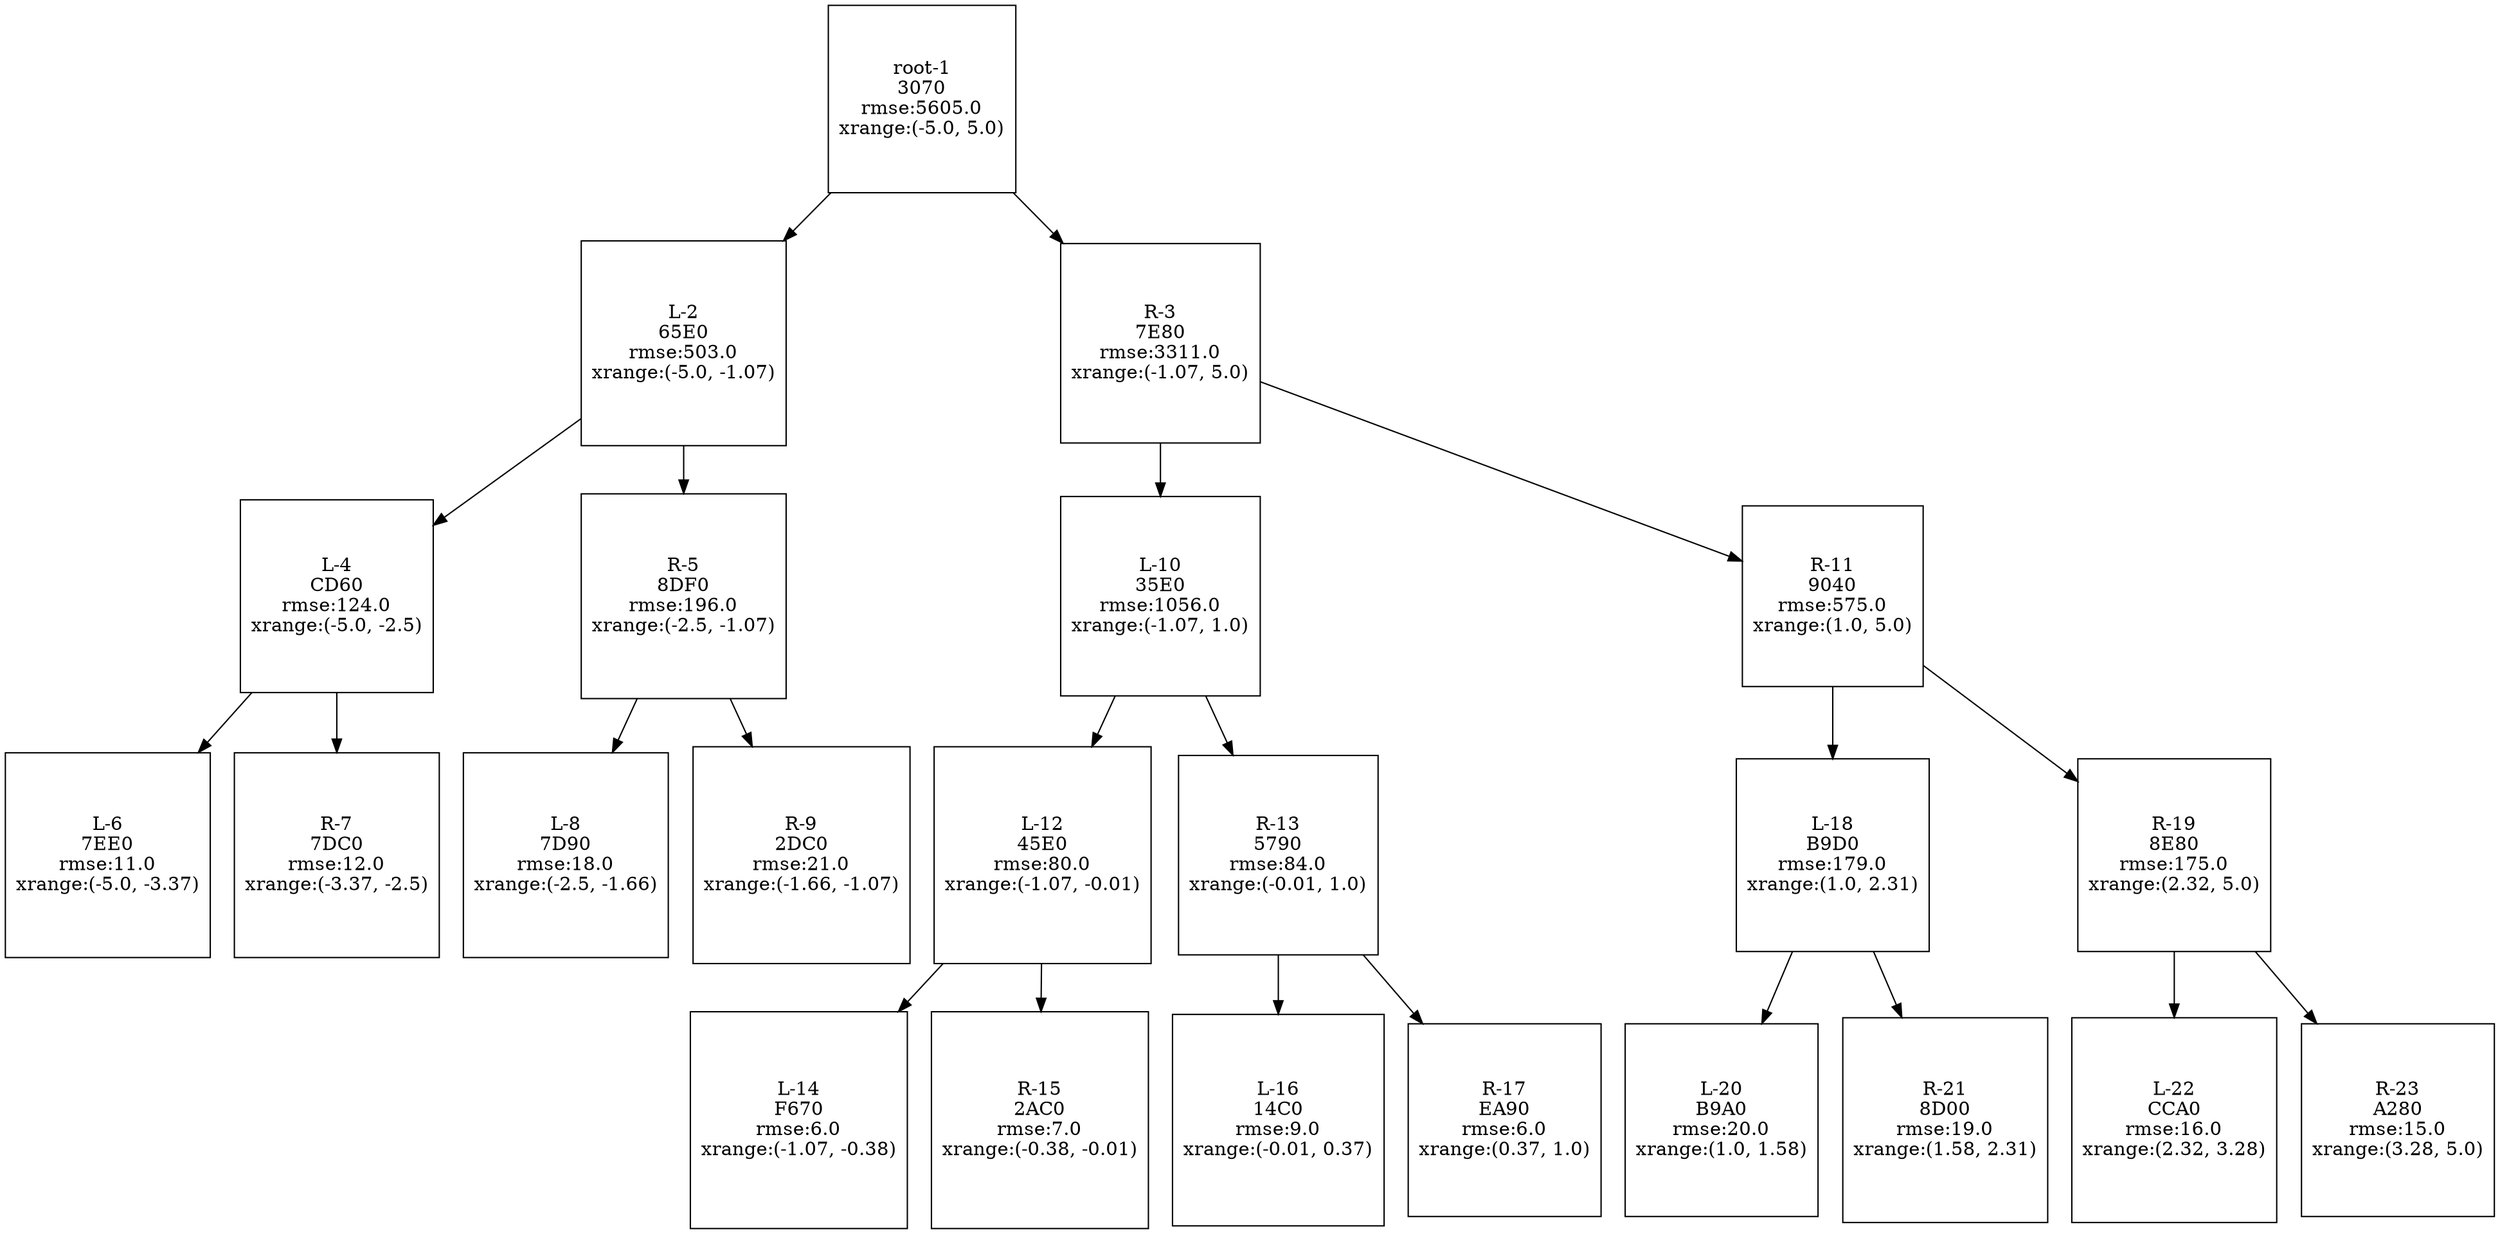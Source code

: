 digraph tree {
	"<__main__.BinaryTreeNode object at 0x0000019735283070>" [label="root-1
3070
rmse:5605.0
xrange:(-5.0, 5.0)", shape=square]
	"<__main__.BinaryTreeNode object at 0x0000019763CC65E0>" [label="L-2
65E0
rmse:503.0
xrange:(-5.0, -1.07)", shape=square]
	"<__main__.BinaryTreeNode object at 0x0000019735277E80>" [label="R-3
7E80
rmse:3311.0
xrange:(-1.07, 5.0)", shape=square]
	"<__main__.BinaryTreeNode object at 0x00000197679BCD60>" [label="L-4
CD60
rmse:124.0
xrange:(-5.0, -2.5)", shape=square]
	"<__main__.BinaryTreeNode object at 0x0000019766928DF0>" [label="R-5
8DF0
rmse:196.0
xrange:(-2.5, -1.07)", shape=square]
	"<__main__.BinaryTreeNode object at 0x0000019767AA35E0>" [label="L-10
35E0
rmse:1056.0
xrange:(-1.07, 1.0)", shape=square]
	"<__main__.BinaryTreeNode object at 0x0000019767B19040>" [label="R-11
9040
rmse:575.0
xrange:(1.0, 5.0)", shape=square]
	"<__main__.BinaryTreeNode object at 0x0000019735277EE0>" [label="L-6
7EE0
rmse:11.0
xrange:(-5.0, -3.37)", shape=square]
	"<__main__.BinaryTreeNode object at 0x0000019767A47DC0>" [label="R-7
7DC0
rmse:12.0
xrange:(-3.37, -2.5)", shape=square]
	"<__main__.BinaryTreeNode object at 0x0000019767A47D90>" [label="L-8
7D90
rmse:18.0
xrange:(-2.5, -1.66)", shape=square]
	"<__main__.BinaryTreeNode object at 0x0000019767AC2DC0>" [label="R-9
2DC0
rmse:21.0
xrange:(-1.66, -1.07)", shape=square]
	"<__main__.BinaryTreeNode object at 0x0000019767B445E0>" [label="L-12
45E0
rmse:80.0
xrange:(-1.07, -0.01)", shape=square]
	"<__main__.BinaryTreeNode object at 0x0000019767B35790>" [label="R-13
5790
rmse:84.0
xrange:(-0.01, 1.0)", shape=square]
	"<__main__.BinaryTreeNode object at 0x0000019767CEB9D0>" [label="L-18
B9D0
rmse:179.0
xrange:(1.0, 2.31)", shape=square]
	"<__main__.BinaryTreeNode object at 0x0000019767C18E80>" [label="R-19
8E80
rmse:175.0
xrange:(2.32, 5.0)", shape=square]
	"<__main__.BinaryTreeNode object at 0x0000019767B9F670>" [label="L-14
F670
rmse:6.0
xrange:(-1.07, -0.38)", shape=square]
	"<__main__.BinaryTreeNode object at 0x0000019767C12AC0>" [label="R-15
2AC0
rmse:7.0
xrange:(-0.38, -0.01)", shape=square]
	"<__main__.BinaryTreeNode object at 0x0000019767C214C0>" [label="L-16
14C0
rmse:9.0
xrange:(-0.01, 0.37)", shape=square]
	"<__main__.BinaryTreeNode object at 0x0000019767C7EA90>" [label="R-17
EA90
rmse:6.0
xrange:(0.37, 1.0)", shape=square]
	"<__main__.BinaryTreeNode object at 0x0000019767CEB9A0>" [label="L-20
B9A0
rmse:20.0
xrange:(1.0, 1.58)", shape=square]
	"<__main__.BinaryTreeNode object at 0x0000019767D68D00>" [label="R-21
8D00
rmse:19.0
xrange:(1.58, 2.31)", shape=square]
	"<__main__.BinaryTreeNode object at 0x0000019767DCCCA0>" [label="L-22
CCA0
rmse:16.0
xrange:(2.32, 3.28)", shape=square]
	"<__main__.BinaryTreeNode object at 0x0000019767D5A280>" [label="R-23
A280
rmse:15.0
xrange:(3.28, 5.0)", shape=square]

	"<__main__.BinaryTreeNode object at 0x0000019735283070>" -> "<__main__.BinaryTreeNode object at 0x0000019763CC65E0>"
	"<__main__.BinaryTreeNode object at 0x0000019735283070>" -> "<__main__.BinaryTreeNode object at 0x0000019735277E80>"
	"<__main__.BinaryTreeNode object at 0x0000019763CC65E0>" -> "<__main__.BinaryTreeNode object at 0x00000197679BCD60>"
	"<__main__.BinaryTreeNode object at 0x0000019763CC65E0>" -> "<__main__.BinaryTreeNode object at 0x0000019766928DF0>"
	"<__main__.BinaryTreeNode object at 0x0000019735277E80>" -> "<__main__.BinaryTreeNode object at 0x0000019767AA35E0>"
	"<__main__.BinaryTreeNode object at 0x0000019735277E80>" -> "<__main__.BinaryTreeNode object at 0x0000019767B19040>"
	"<__main__.BinaryTreeNode object at 0x00000197679BCD60>" -> "<__main__.BinaryTreeNode object at 0x0000019735277EE0>"
	"<__main__.BinaryTreeNode object at 0x00000197679BCD60>" -> "<__main__.BinaryTreeNode object at 0x0000019767A47DC0>"
	"<__main__.BinaryTreeNode object at 0x0000019766928DF0>" -> "<__main__.BinaryTreeNode object at 0x0000019767A47D90>"
	"<__main__.BinaryTreeNode object at 0x0000019766928DF0>" -> "<__main__.BinaryTreeNode object at 0x0000019767AC2DC0>"
	"<__main__.BinaryTreeNode object at 0x0000019767AA35E0>" -> "<__main__.BinaryTreeNode object at 0x0000019767B445E0>"
	"<__main__.BinaryTreeNode object at 0x0000019767AA35E0>" -> "<__main__.BinaryTreeNode object at 0x0000019767B35790>"
	"<__main__.BinaryTreeNode object at 0x0000019767B19040>" -> "<__main__.BinaryTreeNode object at 0x0000019767CEB9D0>"
	"<__main__.BinaryTreeNode object at 0x0000019767B19040>" -> "<__main__.BinaryTreeNode object at 0x0000019767C18E80>"
	"<__main__.BinaryTreeNode object at 0x0000019767B445E0>" -> "<__main__.BinaryTreeNode object at 0x0000019767B9F670>"
	"<__main__.BinaryTreeNode object at 0x0000019767B445E0>" -> "<__main__.BinaryTreeNode object at 0x0000019767C12AC0>"
	"<__main__.BinaryTreeNode object at 0x0000019767B35790>" -> "<__main__.BinaryTreeNode object at 0x0000019767C214C0>"
	"<__main__.BinaryTreeNode object at 0x0000019767B35790>" -> "<__main__.BinaryTreeNode object at 0x0000019767C7EA90>"
	"<__main__.BinaryTreeNode object at 0x0000019767CEB9D0>" -> "<__main__.BinaryTreeNode object at 0x0000019767CEB9A0>"
	"<__main__.BinaryTreeNode object at 0x0000019767CEB9D0>" -> "<__main__.BinaryTreeNode object at 0x0000019767D68D00>"
	"<__main__.BinaryTreeNode object at 0x0000019767C18E80>" -> "<__main__.BinaryTreeNode object at 0x0000019767DCCCA0>"
	"<__main__.BinaryTreeNode object at 0x0000019767C18E80>" -> "<__main__.BinaryTreeNode object at 0x0000019767D5A280>"
}